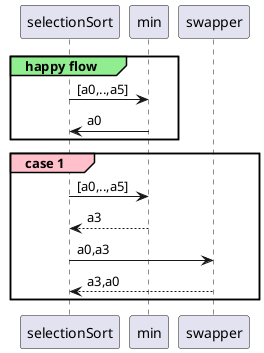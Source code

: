 @startuml
participant selectionSort as 0
participant min as 1
participant swapper  as 2

group#lightgreen happy flow
0->1:[a0,..,a5]
0<-1:a0

end


group#pink case 1
0->1:[a0,..,a5]
0<--1:a3
0->2:a0,a3
0<--2:a3,a0
end


@enduml
